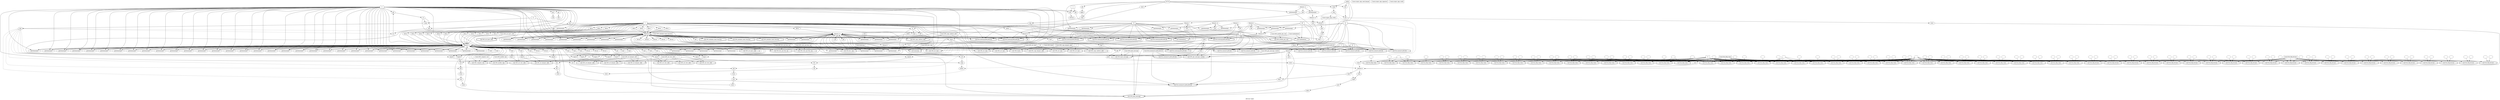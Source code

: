 digraph "DFG for 'Grafo'  "{
label="DFG for 'Grafo' ";
node_0[shape=ellipse,style=dashed,label="Memory 5"]
node_31[shape=octagon,style=solid,label="getelementptr"]
"node_0"->"node_31"
node_33[shape=octagon,style=solid,label="bitcast"]
"node_0"->"node_33"
node_56[shape=octagon,style=solid,label="getelementptr"]
"node_0"->"node_56"
node_57[shape=doubleoctagon,style=solid,label="Call randombytes"]
"node_0"->"node_57"
node_59[shape=octagon,style=solid,label="getelementptr"]
"node_0"->"node_59"
node_34[shape=doubleoctagon,style=solid,label="Call llvm.memcpy.p0i8.p0i8.i64"]
"node_0"->"node_34"
node_35[shape=octagon,style=solid,label="getelementptr"]
"node_0"->"node_35"
node_36[shape=octagon,style=solid,label="bitcast"]
"node_0"->"node_36"
node_37[shape=doubleoctagon,style=solid,label="Call llvm.memcpy.p0i8.p0i8.i64"]
"node_0"->"node_37"
node_38[shape=doubleoctagon,style=solid,label="Call SPX_initialize_hash_function"]
"node_0"->"node_38"
node_41[shape=doubleoctagon,style=solid,label="Call SPX_merkle_gen_root"]
"node_0"->"node_41"
node_128[shape=octagon,style=solid,label="getelementptr"]
"node_0"->"node_128"
node_129[shape=octagon,style=solid,label="bitcast"]
"node_0"->"node_129"
node_130[shape=doubleoctagon,style=solid,label="Call llvm.memcpy.p0i8.p0i8.i64"]
"node_0"->"node_130"
node_131[shape=octagon,style=solid,label="getelementptr"]
"node_0"->"node_131"
node_132[shape=octagon,style=solid,label="bitcast"]
"node_0"->"node_132"
node_133[shape=doubleoctagon,style=solid,label="Call llvm.memcpy.p0i8.p0i8.i64"]
"node_0"->"node_133"
node_134[shape=doubleoctagon,style=solid,label="Call SPX_initialize_hash_function"]
"node_0"->"node_134"
node_141[shape=octagon,style=solid,label="getelementptr"]
"node_0"->"node_141"
node_142[shape=doubleoctagon,style=solid,label="Call randombytes"]
"node_0"->"node_142"
node_143[shape=octagon,style=solid,label="getelementptr"]
"node_0"->"node_143"
node_144[shape=doubleoctagon,style=solid,label="Call SPX_gen_message_random"]
"node_0"->"node_144"
node_150[shape=doubleoctagon,style=solid,label="Call SPX_hash_message"]
"node_0"->"node_150"
node_168[shape=doubleoctagon,style=solid,label="Call SPX_fors_sign"]
"node_0"->"node_168"
node_207[shape=doubleoctagon,style=solid,label="Call SPX_merkle_sign"]
"node_0"->"node_207"
node_298[shape=octagon,style=solid,label="getelementptr"]
"node_0"->"node_298"
node_299[shape=octagon,style=solid,label="bitcast"]
"node_0"->"node_299"
node_300[shape=doubleoctagon,style=solid,label="Call llvm.memcpy.p0i8.p0i8.i64"]
"node_0"->"node_300"
node_301[shape=doubleoctagon,style=solid,label="Call SPX_initialize_hash_function"]
"node_0"->"node_301"
node_309[shape=doubleoctagon,style=solid,label="Call SPX_hash_message"]
"node_0"->"node_309"
node_325[shape=doubleoctagon,style=solid,label="Call SPX_fors_pk_from_sig"]
"node_0"->"node_325"
node_362[shape=doubleoctagon,style=solid,label="Call SPX_wots_pk_from_sig"]
"node_0"->"node_362"
node_369[shape=doubleoctagon,style=solid,label="Call SPX_thash"]
"node_0"->"node_369"
node_377[shape=doubleoctagon,style=solid,label="Call SPX_compute_root"]
"node_0"->"node_377"
node_480[shape=octagon,style=solid,label="phi"]
"node_0"->"node_480"
node_1[shape=octagon,style=solid,label="alloca"]
"node_1"->"node_0"
node_2[shape=box,style=solid,label="1"]
"node_2"->"node_1"
node_28[shape=doubleoctagon,style=solid,label="Call llvm.memcpy.p0i8.p0i8.i64"]
"node_2"->"node_28"
node_63[shape=octagon,style=solid,label="alloca"]
"node_2"->"node_63"
node_64[shape=octagon,style=solid,label="alloca"]
"node_2"->"node_64"
node_66[shape=octagon,style=solid,label="alloca"]
"node_2"->"node_66"
node_68[shape=octagon,style=solid,label="alloca"]
"node_2"->"node_68"
node_69[shape=octagon,style=solid,label="alloca"]
"node_2"->"node_69"
node_70[shape=octagon,style=solid,label="alloca"]
"node_2"->"node_70"
node_71[shape=octagon,style=solid,label="alloca"]
"node_2"->"node_71"
node_72[shape=octagon,style=solid,label="alloca"]
"node_2"->"node_72"
node_19[shape=doubleoctagon,style=solid,label="Call llvm.memcpy.p0i8.p0i8.i64"]
"node_2"->"node_19"
"node_2"->"node_34"
"node_2"->"node_35"
"node_2"->"node_37"
node_45[shape=doubleoctagon,style=solid,label="Call llvm.memcpy.p0i8.p0i8.i64"]
"node_2"->"node_45"
node_46[shape=octagon,style=solid,label="alloca"]
"node_2"->"node_46"
"node_2"->"node_128"
"node_2"->"node_130"
"node_2"->"node_133"
node_180[shape=octagon,style=solid,label="add"]
"node_2"->"node_180"
node_455[shape=doubleoctagon,style=solid,label="Call llvm.memset.p0i8.i64"]
"node_2"->"node_455"
node_230[shape=octagon,style=solid,label="alloca"]
"node_2"->"node_230"
node_231[shape=octagon,style=solid,label="alloca"]
"node_2"->"node_231"
node_232[shape=octagon,style=solid,label="alloca"]
"node_2"->"node_232"
node_233[shape=octagon,style=solid,label="alloca"]
"node_2"->"node_233"
node_234[shape=octagon,style=solid,label="alloca"]
"node_2"->"node_234"
node_235[shape=octagon,style=solid,label="alloca"]
"node_2"->"node_235"
node_236[shape=octagon,style=solid,label="alloca"]
"node_2"->"node_236"
node_237[shape=octagon,style=solid,label="alloca"]
"node_2"->"node_237"
node_238[shape=octagon,style=solid,label="alloca"]
"node_2"->"node_238"
node_239[shape=octagon,style=solid,label="alloca"]
"node_2"->"node_239"
"node_2"->"node_300"
node_307[shape=doubleoctagon,style=solid,label="Call SPX_set_type"]
"node_2"->"node_307"
node_335[shape=octagon,style=solid,label="add"]
"node_2"->"node_335"
node_405[shape=octagon,style=solid,label="alloca"]
"node_2"->"node_405"
node_429[shape=doubleoctagon,style=solid,label="Call llvm.memmove.p0i8.p0i8.i64"]
"node_2"->"node_429"
node_470[shape=doubleoctagon,style=solid,label="Call llvm.memset.p0i8.i64"]
"node_2"->"node_470"
node_475[shape=doubleoctagon,style=solid,label="Call llvm.memmove.p0i8.p0i8.i64"]
"node_2"->"node_475"
node_23[shape=box,style=solid,label="0"]
"node_23"->"node_28"
"node_23"->"node_19"
"node_23"->"node_34"
"node_23"->"node_37"
"node_23"->"node_45"
node_119[shape=doubleoctagon,style=solid,label="Call llvm.memset.p0i8.i64"]
"node_23"->"node_119"
node_127[shape=doubleoctagon,style=solid,label="Call llvm.memset.p0i8.i64"]
"node_23"->"node_127"
"node_23"->"node_130"
"node_23"->"node_133"
"node_23"->"node_455"
node_284[shape=doubleoctagon,style=solid,label="Call llvm.memset.p0i8.i64"]
"node_23"->"node_284"
node_289[shape=doubleoctagon,style=solid,label="Call llvm.memset.p0i8.i64"]
"node_23"->"node_289"
node_294[shape=doubleoctagon,style=solid,label="Call llvm.memset.p0i8.i64"]
"node_23"->"node_294"
"node_23"->"node_300"
"node_23"->"node_429"
"node_23"->"node_470"
"node_23"->"node_475"
node_24[shape=box,style=solid,label="Const:llvm.memcpy.p0i8.p0i8.i64"]
"node_24"->"node_28"
"node_24"->"node_19"
"node_24"->"node_34"
"node_24"->"node_37"
"node_24"->"node_45"
"node_24"->"node_130"
"node_24"->"node_133"
"node_24"->"node_300"
node_25[shape=ellipse,style=dashed,label="Memory 6"]
"node_25"->"node_28"
"node_25"->"node_41"
"node_25"->"node_45"
node_26[shape=octagon,style=solid,label="getelementptr"]
"node_26"->"node_25"
node_27[shape=box,style=solid,label="32"]
"node_27"->"node_26"
node_96[shape=octagon,style=solid,label="getelementptr"]
"node_27"->"node_96"
"node_27"->"node_119"
"node_27"->"node_127"
"node_27"->"node_284"
"node_27"->"node_289"
"node_27"->"node_294"
node_29[shape=ellipse,style=dashed,label="Memory 1"]
"node_29"->"node_28"
"node_29"->"node_34"
node_43[shape=octagon,style=solid,label="getelementptr"]
"node_29"->"node_43"
node_478[shape=octagon,style=solid,label="phi"]
"node_29"->"node_478"
node_30[shape=box,style=solid,label="16"]
"node_30"->"node_28"
"node_30"->"node_34"
"node_30"->"node_37"
"node_30"->"node_43"
"node_30"->"node_45"
node_91[shape=octagon,style=solid,label="getelementptr"]
"node_30"->"node_91"
"node_30"->"node_130"
"node_30"->"node_133"
"node_30"->"node_142"
node_152[shape=octagon,style=solid,label="getelementptr"]
"node_30"->"node_152"
node_398[shape=doubleoctagon,style=solid,label="Call memcmp"]
"node_30"->"node_398"
node_258[shape=octagon,style=solid,label="getelementptr"]
"node_30"->"node_258"
"node_30"->"node_300"
node_311[shape=octagon,style=solid,label="getelementptr"]
"node_30"->"node_311"
"node_31"->"node_0"
node_32[shape=box,style=solid,label="0"]
"node_32"->"node_31"
"node_32"->"node_56"
"node_32"->"node_59"
"node_32"->"node_35"
node_190[shape=octagon,style=solid,label="getelementptr"]
"node_32"->"node_190"
"node_32"->"node_128"
"node_32"->"node_131"
node_135[shape=octagon,style=solid,label="getelementptr"]
"node_32"->"node_135"
node_136[shape=doubleoctagon,style=solid,label="Call SPX_set_type"]
"node_32"->"node_136"
node_138[shape=octagon,style=solid,label="getelementptr"]
"node_32"->"node_138"
"node_32"->"node_141"
"node_32"->"node_143"
node_149[shape=octagon,style=solid,label="getelementptr"]
"node_32"->"node_149"
node_155[shape=octagon,style=solid,label="getelementptr"]
"node_32"->"node_155"
node_160[shape=octagon,style=solid,label="getelementptr"]
"node_32"->"node_160"
node_165[shape=octagon,style=solid,label="getelementptr"]
"node_32"->"node_165"
node_166[shape=octagon,style=solid,label="getelementptr"]
"node_32"->"node_166"
node_167[shape=octagon,style=solid,label="getelementptr"]
"node_32"->"node_167"
node_178[shape=octagon,style=solid,label="phi"]
"node_32"->"node_178"
node_187[shape=octagon,style=solid,label="getelementptr"]
"node_32"->"node_187"
node_396[shape=octagon,style=solid,label="getelementptr"]
"node_32"->"node_396"
node_348[shape=octagon,style=solid,label="getelementptr"]
"node_32"->"node_348"
node_349[shape=octagon,style=solid,label="getelementptr"]
"node_32"->"node_349"
node_351[shape=octagon,style=solid,label="getelementptr"]
"node_32"->"node_351"
node_355[shape=octagon,style=solid,label="getelementptr"]
"node_32"->"node_355"
node_194[shape=octagon,style=solid,label="getelementptr"]
"node_32"->"node_194"
node_195[shape=octagon,style=solid,label="getelementptr"]
"node_32"->"node_195"
node_198[shape=octagon,style=solid,label="getelementptr"]
"node_32"->"node_198"
node_202[shape=octagon,style=solid,label="getelementptr"]
"node_32"->"node_202"
node_203[shape=octagon,style=solid,label="getelementptr"]
"node_32"->"node_203"
node_204[shape=octagon,style=solid,label="getelementptr"]
"node_32"->"node_204"
"node_32"->"node_298"
node_302[shape=octagon,style=solid,label="getelementptr"]
"node_32"->"node_302"
node_303[shape=doubleoctagon,style=solid,label="Call SPX_set_type"]
"node_32"->"node_303"
node_304[shape=octagon,style=solid,label="getelementptr"]
"node_32"->"node_304"
node_306[shape=octagon,style=solid,label="getelementptr"]
"node_32"->"node_306"
node_308[shape=octagon,style=solid,label="getelementptr"]
"node_32"->"node_308"
node_314[shape=octagon,style=solid,label="getelementptr"]
"node_32"->"node_314"
node_318[shape=octagon,style=solid,label="getelementptr"]
"node_32"->"node_318"
node_322[shape=octagon,style=solid,label="getelementptr"]
"node_32"->"node_322"
node_323[shape=octagon,style=solid,label="getelementptr"]
"node_32"->"node_323"
node_324[shape=octagon,style=solid,label="getelementptr"]
"node_32"->"node_324"
node_333[shape=octagon,style=solid,label="phi"]
"node_32"->"node_333"
node_342[shape=octagon,style=solid,label="getelementptr"]
"node_32"->"node_342"
node_344[shape=octagon,style=solid,label="getelementptr"]
"node_32"->"node_344"
node_356[shape=octagon,style=solid,label="getelementptr"]
"node_32"->"node_356"
node_359[shape=octagon,style=solid,label="getelementptr"]
"node_32"->"node_359"
node_360[shape=octagon,style=solid,label="getelementptr"]
"node_32"->"node_360"
node_361[shape=octagon,style=solid,label="getelementptr"]
"node_32"->"node_361"
node_366[shape=octagon,style=solid,label="getelementptr"]
"node_32"->"node_366"
node_367[shape=octagon,style=solid,label="getelementptr"]
"node_32"->"node_367"
node_368[shape=octagon,style=solid,label="getelementptr"]
"node_32"->"node_368"
node_372[shape=octagon,style=solid,label="getelementptr"]
"node_32"->"node_372"
node_373[shape=octagon,style=solid,label="getelementptr"]
"node_32"->"node_373"
node_376[shape=octagon,style=solid,label="getelementptr"]
"node_32"->"node_376"
"node_32"->"node_377"
node_401[shape=octagon,style=solid,label="icmp"]
"node_32"->"node_401"
node_403[shape=octagon,style=solid,label="phi"]
"node_32"->"node_403"
node_469[shape=octagon,style=solid,label="icmp"]
"node_32"->"node_469"
node_477[shape=octagon,style=solid,label="phi"]
"node_32"->"node_477"
node_481[shape=octagon,style=solid,label="phi"]
"node_32"->"node_481"
node_487[shape=octagon,style=solid,label="phi"]
"node_32"->"node_487"
"node_33"->"node_0"
node_5[shape=box,style=solid,label="0"]
node_9[shape=doubleoctagon,style=solid,label="Call llvm.dbg.value"]
"node_5"->"node_9"
node_73[shape=doubleoctagon,style=solid,label="Call llvm.dbg.value"]
"node_5"->"node_73"
node_76[shape=doubleoctagon,style=solid,label="Call llvm.dbg.value"]
"node_5"->"node_76"
node_12[shape=doubleoctagon,style=solid,label="Call llvm.dbg.value"]
"node_5"->"node_12"
node_3[shape=doubleoctagon,style=solid,label="Call llvm.dbg.value"]
"node_5"->"node_3"
node_47[shape=doubleoctagon,style=solid,label="Call llvm.dbg.value"]
"node_5"->"node_47"
node_50[shape=doubleoctagon,style=solid,label="Call llvm.dbg.value"]
"node_5"->"node_50"
node_79[shape=doubleoctagon,style=solid,label="Call llvm.dbg.value"]
"node_5"->"node_79"
node_82[shape=doubleoctagon,style=solid,label="Call llvm.dbg.value"]
"node_5"->"node_82"
node_85[shape=doubleoctagon,style=solid,label="Call llvm.dbg.value"]
"node_5"->"node_85"
node_93[shape=doubleoctagon,style=solid,label="Call llvm.dbg.value"]
"node_5"->"node_93"
node_97[shape=doubleoctagon,style=solid,label="Call llvm.dbg.value"]
"node_5"->"node_97"
node_225[shape=doubleoctagon,style=solid,label="Call llvm.dbg.value"]
"node_5"->"node_225"
node_153[shape=doubleoctagon,style=solid,label="Call llvm.dbg.value"]
"node_5"->"node_153"
node_172[shape=doubleoctagon,style=solid,label="Call llvm.dbg.value"]
"node_5"->"node_172"
node_174[shape=doubleoctagon,style=solid,label="Call llvm.dbg.value"]
"node_5"->"node_174"
node_209[shape=doubleoctagon,style=solid,label="Call llvm.dbg.value"]
"node_5"->"node_209"
node_449[shape=doubleoctagon,style=solid,label="Call llvm.dbg.value"]
"node_5"->"node_449"
node_456[shape=octagon,style=solid,label="store"]
"node_5"->"node_456"
node_240[shape=doubleoctagon,style=solid,label="Call llvm.dbg.value"]
"node_5"->"node_240"
node_243[shape=doubleoctagon,style=solid,label="Call llvm.dbg.value"]
"node_5"->"node_243"
node_246[shape=doubleoctagon,style=solid,label="Call llvm.dbg.value"]
"node_5"->"node_246"
node_249[shape=doubleoctagon,style=solid,label="Call llvm.dbg.value"]
"node_5"->"node_249"
node_252[shape=doubleoctagon,style=solid,label="Call llvm.dbg.value"]
"node_5"->"node_252"
node_259[shape=doubleoctagon,style=solid,label="Call llvm.dbg.value"]
"node_5"->"node_259"
node_312[shape=doubleoctagon,style=solid,label="Call llvm.dbg.value"]
"node_5"->"node_312"
node_328[shape=doubleoctagon,style=solid,label="Call llvm.dbg.value"]
"node_5"->"node_328"
node_330[shape=doubleoctagon,style=solid,label="Call llvm.dbg.value"]
"node_5"->"node_330"
node_364[shape=doubleoctagon,style=solid,label="Call llvm.dbg.value"]
"node_5"->"node_364"
node_380[shape=doubleoctagon,style=solid,label="Call llvm.dbg.value"]
"node_5"->"node_380"
node_394[shape=doubleoctagon,style=solid,label="Call llvm.dbg.value"]
"node_5"->"node_394"
node_406[shape=doubleoctagon,style=solid,label="Call llvm.dbg.value"]
"node_5"->"node_406"
node_409[shape=doubleoctagon,style=solid,label="Call llvm.dbg.value"]
"node_5"->"node_409"
node_412[shape=doubleoctagon,style=solid,label="Call llvm.dbg.value"]
"node_5"->"node_412"
node_415[shape=doubleoctagon,style=solid,label="Call llvm.dbg.value"]
"node_5"->"node_415"
node_418[shape=doubleoctagon,style=solid,label="Call llvm.dbg.value"]
"node_5"->"node_418"
node_437[shape=doubleoctagon,style=solid,label="Call llvm.dbg.value"]
"node_5"->"node_437"
node_440[shape=doubleoctagon,style=solid,label="Call llvm.dbg.value"]
"node_5"->"node_440"
node_443[shape=doubleoctagon,style=solid,label="Call llvm.dbg.value"]
"node_5"->"node_443"
node_446[shape=doubleoctagon,style=solid,label="Call llvm.dbg.value"]
"node_5"->"node_446"
node_471[shape=octagon,style=solid,label="store"]
"node_5"->"node_471"
node_8[shape=box,style=solid,label="Const:llvm.dbg.value"]
"node_8"->"node_9"
"node_8"->"node_73"
"node_8"->"node_76"
"node_8"->"node_12"
"node_8"->"node_3"
"node_8"->"node_47"
"node_8"->"node_50"
"node_8"->"node_79"
"node_8"->"node_82"
"node_8"->"node_85"
"node_8"->"node_93"
"node_8"->"node_97"
"node_8"->"node_225"
"node_8"->"node_153"
"node_8"->"node_172"
"node_8"->"node_174"
"node_8"->"node_209"
"node_8"->"node_449"
"node_8"->"node_240"
"node_8"->"node_243"
"node_8"->"node_246"
"node_8"->"node_249"
"node_8"->"node_252"
"node_8"->"node_259"
"node_8"->"node_312"
"node_8"->"node_328"
"node_8"->"node_330"
"node_8"->"node_364"
"node_8"->"node_380"
"node_8"->"node_394"
"node_8"->"node_406"
"node_8"->"node_409"
"node_8"->"node_412"
"node_8"->"node_415"
"node_8"->"node_418"
"node_8"->"node_437"
"node_8"->"node_440"
"node_8"->"node_443"
"node_8"->"node_446"
node_53[shape=doubleoctagon,style=solid,label="Call llvm.dbg.declare"]
node_54[shape=ellipse,style=solid,label=""]
"node_54"->"node_53"
node_55[shape=ellipse,style=solid,label=""]
"node_55"->"node_53"
"node_56"->"node_0"
node_58[shape=box,style=solid,label="Const:randombytes"]
"node_58"->"node_57"
"node_58"->"node_142"
"node_59"->"node_0"
node_60[shape=ellipse,style=solid,label="call"]
node_494[shape=box,style=solid,label="Const:crypto_sign_verify"]
node_397[shape=ellipse,style=solid,label="call"]
"node_494"->"node_397" [style=dashed]
node_295[shape=ellipse,style=solid,label="cmp"]
"node_494"->"node_295" [style=dashed]
node_400[shape=ellipse,style=solid,label="tobool"]
"node_494"->"node_400" [style=dashed]
node_402[shape=ellipse,style=solid,label="retval.0"]
"node_494"->"node_402" [style=dashed]
node_62[shape=box,style=solid,label="Const:crypto_sign_seed_keypair"]
"node_63"->"node_0"
"node_64"->"node_0"
node_65[shape=ellipse,style=dashed,label="Memory 11"]
"node_65"->"node_190"
node_192[shape=octagon,style=solid,label="load"]
"node_65"->"node_192"
node_118[shape=octagon,style=solid,label="bitcast"]
"node_65"->"node_118"
"node_65"->"node_119"
node_126[shape=octagon,style=solid,label="bitcast"]
"node_65"->"node_126"
"node_65"->"node_127"
"node_65"->"node_135"
"node_65"->"node_136"
"node_65"->"node_138"
node_139[shape=doubleoctagon,style=solid,label="Call SPX_set_type"]
"node_65"->"node_139"
"node_65"->"node_144"
"node_65"->"node_149"
"node_65"->"node_150"
"node_65"->"node_155"
node_157[shape=octagon,style=solid,label="load"]
"node_65"->"node_157"
node_158[shape=doubleoctagon,style=solid,label="Call SPX_set_tree_addr"]
"node_65"->"node_158"
"node_65"->"node_160"
node_162[shape=octagon,style=solid,label="load"]
"node_65"->"node_162"
node_163[shape=doubleoctagon,style=solid,label="Call SPX_set_keypair_addr"]
"node_65"->"node_163"
"node_65"->"node_166"
"node_65"->"node_167"
"node_65"->"node_168"
"node_65"->"node_187"
"node_65"->"node_396"
"node_65"->"node_398"
"node_65"->"node_348"
"node_65"->"node_349"
node_350[shape=doubleoctagon,style=solid,label="Call SPX_copy_subtree_addr"]
"node_65"->"node_350"
"node_65"->"node_351"
node_353[shape=octagon,style=solid,label="load"]
"node_65"->"node_353"
node_354[shape=doubleoctagon,style=solid,label="Call SPX_set_keypair_addr"]
"node_65"->"node_354"
"node_65"->"node_355"
"node_65"->"node_194"
"node_65"->"node_195"
"node_65"->"node_198"
node_200[shape=octagon,style=solid,label="load"]
"node_65"->"node_200"
"node_65"->"node_203"
"node_65"->"node_204"
node_206[shape=octagon,style=solid,label="load"]
"node_65"->"node_206"
node_212[shape=octagon,style=solid,label="load"]
"node_65"->"node_212"
node_220[shape=octagon,style=solid,label="load"]
"node_65"->"node_220"
"node_65"->"node_455"
node_283[shape=octagon,style=solid,label="bitcast"]
"node_65"->"node_283"
"node_65"->"node_284"
node_288[shape=octagon,style=solid,label="bitcast"]
"node_65"->"node_288"
"node_65"->"node_289"
node_293[shape=octagon,style=solid,label="bitcast"]
"node_65"->"node_293"
"node_65"->"node_294"
"node_65"->"node_302"
"node_65"->"node_303"
"node_65"->"node_304"
node_305[shape=doubleoctagon,style=solid,label="Call SPX_set_type"]
"node_65"->"node_305"
"node_65"->"node_306"
"node_65"->"node_307"
"node_65"->"node_308"
"node_65"->"node_309"
"node_65"->"node_314"
node_316[shape=octagon,style=solid,label="load"]
"node_65"->"node_316"
node_317[shape=doubleoctagon,style=solid,label="Call SPX_set_tree_addr"]
"node_65"->"node_317"
"node_65"->"node_318"
node_320[shape=octagon,style=solid,label="load"]
"node_65"->"node_320"
node_321[shape=doubleoctagon,style=solid,label="Call SPX_set_keypair_addr"]
"node_65"->"node_321"
"node_65"->"node_322"
"node_65"->"node_323"
"node_65"->"node_324"
"node_65"->"node_325"
node_327[shape=octagon,style=solid,label="getelementptr"]
"node_65"->"node_327"
node_336[shape=octagon,style=solid,label="phi"]
"node_65"->"node_336"
node_337[shape=octagon,style=solid,label="getelementptr"]
"node_65"->"node_337"
node_338[shape=octagon,style=solid,label="getelementptr"]
"node_65"->"node_338"
"node_65"->"node_342"
node_343[shape=doubleoctagon,style=solid,label="Call SPX_set_layer_addr"]
"node_65"->"node_343"
"node_65"->"node_344"
node_346[shape=octagon,style=solid,label="load"]
"node_65"->"node_346"
node_347[shape=doubleoctagon,style=solid,label="Call SPX_set_tree_addr"]
"node_65"->"node_347"
"node_65"->"node_356"
node_357[shape=doubleoctagon,style=solid,label="Call SPX_copy_keypair_addr"]
"node_65"->"node_357"
"node_65"->"node_359"
"node_65"->"node_360"
"node_65"->"node_361"
"node_65"->"node_362"
"node_65"->"node_366"
"node_65"->"node_367"
"node_65"->"node_368"
"node_65"->"node_369"
"node_65"->"node_372"
"node_65"->"node_373"
node_375[shape=octagon,style=solid,label="load"]
"node_65"->"node_375"
"node_65"->"node_376"
"node_65"->"node_377"
node_383[shape=octagon,style=solid,label="load"]
"node_65"->"node_383"
node_390[shape=octagon,style=solid,label="load"]
"node_65"->"node_390"
"node_65"->"node_429"
"node_65"->"node_470"
"node_65"->"node_475"
"node_66"->"node_65"
node_67[shape=ellipse,style=dashed,label="Memory 13"]
node_193[shape=doubleoctagon,style=solid,label="Call SPX_set_tree_addr"]
"node_67"->"node_193"
"node_67"->"node_133"
"node_67"->"node_150"
"node_67"->"node_165"
"node_67"->"node_168"
node_170[shape=octagon,style=solid,label="getelementptr"]
"node_67"->"node_170"
node_181[shape=octagon,style=solid,label="phi"]
"node_67"->"node_181"
node_182[shape=octagon,style=solid,label="getelementptr"]
"node_67"->"node_182"
node_188[shape=doubleoctagon,style=solid,label="Call SPX_set_layer_addr"]
"node_67"->"node_188"
node_196[shape=doubleoctagon,style=solid,label="Call SPX_copy_subtree_addr"]
"node_67"->"node_196"
node_201[shape=doubleoctagon,style=solid,label="Call SPX_set_keypair_addr"]
"node_67"->"node_201"
"node_67"->"node_202"
"node_67"->"node_207"
"node_67"->"node_258"
"node_67"->"node_300"
"node_67"->"node_309"
node_492[shape=octagon,style=solid,label="phi"]
"node_67"->"node_492"
"node_68"->"node_67"
"node_69"->"node_65"
"node_70"->"node_65"
"node_71"->"node_65"
"node_72"->"node_65"
node_74[shape=ellipse,style=solid,label=""]
"node_74"->"node_73"
node_75[shape=ellipse,style=solid,label=""]
"node_75"->"node_73"
"node_75"->"node_153"
"node_75"->"node_172"
"node_75"->"node_209"
node_77[shape=ellipse,style=solid,label=""]
"node_77"->"node_76"
node_78[shape=ellipse,style=solid,label=""]
"node_78"->"node_76"
node_13[shape=ellipse,style=solid,label=""]
"node_13"->"node_12"
node_14[shape=ellipse,style=solid,label=""]
"node_14"->"node_12"
node_10[shape=ellipse,style=solid,label=""]
"node_10"->"node_9"
node_11[shape=ellipse,style=solid,label=""]
"node_11"->"node_9"
node_7[shape=ellipse,style=solid,label=""]
"node_7"->"node_9"
"node_7"->"node_53"
"node_7"->"node_73"
"node_7"->"node_76"
"node_7"->"node_12"
node_15[shape=doubleoctagon,style=solid,label="Call llvm.dbg.declare"]
"node_7"->"node_15"
"node_7"->"node_3"
"node_7"->"node_47"
"node_7"->"node_50"
"node_7"->"node_79"
"node_7"->"node_82"
"node_7"->"node_85"
node_88[shape=doubleoctagon,style=solid,label="Call llvm.dbg.declare"]
"node_7"->"node_88"
"node_7"->"node_93"
"node_7"->"node_97"
node_100[shape=doubleoctagon,style=solid,label="Call llvm.dbg.declare"]
"node_7"->"node_100"
"node_7"->"node_225"
node_103[shape=doubleoctagon,style=solid,label="Call llvm.dbg.declare"]
"node_7"->"node_103"
node_106[shape=doubleoctagon,style=solid,label="Call llvm.dbg.declare"]
"node_7"->"node_106"
node_109[shape=doubleoctagon,style=solid,label="Call llvm.dbg.declare"]
"node_7"->"node_109"
node_112[shape=doubleoctagon,style=solid,label="Call llvm.dbg.declare"]
"node_7"->"node_112"
node_115[shape=doubleoctagon,style=solid,label="Call llvm.dbg.declare"]
"node_7"->"node_115"
node_123[shape=doubleoctagon,style=solid,label="Call llvm.dbg.declare"]
"node_7"->"node_123"
"node_7"->"node_153"
"node_7"->"node_172"
"node_7"->"node_174"
"node_7"->"node_209"
"node_7"->"node_449"
"node_7"->"node_240"
"node_7"->"node_243"
"node_7"->"node_246"
"node_7"->"node_249"
"node_7"->"node_252"
node_255[shape=doubleoctagon,style=solid,label="Call llvm.dbg.declare"]
"node_7"->"node_255"
"node_7"->"node_259"
node_262[shape=doubleoctagon,style=solid,label="Call llvm.dbg.declare"]
"node_7"->"node_262"
node_265[shape=doubleoctagon,style=solid,label="Call llvm.dbg.declare"]
"node_7"->"node_265"
node_268[shape=doubleoctagon,style=solid,label="Call llvm.dbg.declare"]
"node_7"->"node_268"
node_271[shape=doubleoctagon,style=solid,label="Call llvm.dbg.declare"]
"node_7"->"node_271"
node_274[shape=doubleoctagon,style=solid,label="Call llvm.dbg.declare"]
"node_7"->"node_274"
node_277[shape=doubleoctagon,style=solid,label="Call llvm.dbg.declare"]
"node_7"->"node_277"
node_280[shape=doubleoctagon,style=solid,label="Call llvm.dbg.declare"]
"node_7"->"node_280"
node_285[shape=doubleoctagon,style=solid,label="Call llvm.dbg.declare"]
"node_7"->"node_285"
node_290[shape=doubleoctagon,style=solid,label="Call llvm.dbg.declare"]
"node_7"->"node_290"
"node_7"->"node_312"
"node_7"->"node_328"
"node_7"->"node_330"
"node_7"->"node_364"
"node_7"->"node_380"
"node_7"->"node_394"
"node_7"->"node_406"
"node_7"->"node_409"
"node_7"->"node_412"
"node_7"->"node_415"
"node_7"->"node_418"
node_421[shape=doubleoctagon,style=solid,label="Call llvm.dbg.declare"]
"node_7"->"node_421"
"node_7"->"node_437"
"node_7"->"node_440"
"node_7"->"node_443"
"node_7"->"node_446"
node_16[shape=ellipse,style=solid,label=""]
"node_16"->"node_15"
node_17[shape=ellipse,style=solid,label=""]
"node_17"->"node_15"
node_18[shape=box,style=solid,label="Const:llvm.dbg.declare"]
"node_18"->"node_53"
"node_18"->"node_15"
"node_18"->"node_88"
"node_18"->"node_100"
"node_18"->"node_103"
"node_18"->"node_106"
"node_18"->"node_109"
"node_18"->"node_112"
"node_18"->"node_115"
"node_18"->"node_123"
"node_18"->"node_255"
"node_18"->"node_262"
"node_18"->"node_265"
"node_18"->"node_268"
"node_18"->"node_271"
"node_18"->"node_274"
"node_18"->"node_277"
"node_18"->"node_280"
"node_18"->"node_285"
"node_18"->"node_290"
"node_18"->"node_421"
node_20[shape=ellipse,style=dashed,label="Memory 2"]
"node_20"->"node_26"
"node_20"->"node_19"
"node_20"->"node_37"
node_40[shape=octagon,style=solid,label="getelementptr"]
"node_20"->"node_40"
node_44[shape=octagon,style=solid,label="getelementptr"]
"node_20"->"node_44"
node_479[shape=octagon,style=solid,label="phi"]
"node_20"->"node_479"
node_21[shape=ellipse,style=dashed,label="Memory 3"]
"node_21"->"node_19"
node_22[shape=box,style=solid,label="48"]
"node_22"->"node_57"
"node_22"->"node_19"
"node_22"->"node_40"
"node_22"->"node_44"
"node_22"->"node_337"
"node_35"->"node_0"
"node_36"->"node_0"
node_39[shape=box,style=solid,label="Const:SPX_initialize_hash_function"]
"node_39"->"node_38"
"node_39"->"node_134"
"node_39"->"node_301"
"node_40"->"node_25"
node_42[shape=box,style=solid,label="Const:SPX_merkle_gen_root"]
"node_42"->"node_41"
"node_43"->"node_25"
"node_44"->"node_25"
"node_46"->"node_0"
node_48[shape=ellipse,style=solid,label=""]
"node_48"->"node_47"
node_49[shape=ellipse,style=solid,label=""]
"node_49"->"node_47"
node_51[shape=ellipse,style=solid,label=""]
"node_51"->"node_50"
node_52[shape=ellipse,style=solid,label=""]
"node_52"->"node_50"
node_4[shape=ellipse,style=solid,label=""]
"node_4"->"node_3"
node_6[shape=ellipse,style=solid,label=""]
"node_6"->"node_3"
node_80[shape=ellipse,style=solid,label=""]
"node_80"->"node_79"
node_81[shape=ellipse,style=solid,label=""]
"node_81"->"node_79"
node_83[shape=ellipse,style=solid,label=""]
"node_83"->"node_82"
node_84[shape=ellipse,style=solid,label=""]
"node_84"->"node_82"
node_86[shape=ellipse,style=solid,label=""]
"node_86"->"node_85"
node_87[shape=ellipse,style=solid,label=""]
"node_87"->"node_85"
node_89[shape=ellipse,style=solid,label=""]
"node_89"->"node_88"
node_90[shape=ellipse,style=solid,label=""]
"node_90"->"node_88"
"node_91"->"node_65"
node_92[shape=ellipse,style=dashed,label="Memory 10"]
"node_92"->"node_91"
"node_92"->"node_96"
"node_92"->"node_130"
node_486[shape=octagon,style=solid,label="phi"]
"node_92"->"node_486"
node_94[shape=ellipse,style=solid,label=""]
"node_94"->"node_93"
node_95[shape=ellipse,style=solid,label=""]
"node_95"->"node_93"
"node_96"->"node_67"
node_98[shape=ellipse,style=solid,label=""]
"node_98"->"node_97"
node_99[shape=ellipse,style=solid,label=""]
"node_99"->"node_97"
node_101[shape=ellipse,style=solid,label=""]
"node_101"->"node_100"
node_102[shape=ellipse,style=solid,label=""]
"node_102"->"node_100"
node_222[shape=octagon,style=solid,label="lshr"]
node_221[shape=ellipse,style=solid,label="shr"]
"node_222"->"node_221"
node_223[shape=box,style=solid,label="3"]
"node_223"->"node_222"
node_392[shape=octagon,style=solid,label="lshr"]
"node_223"->"node_392"
node_224[shape=octagon,style=solid,label="store"]
"node_224"->"node_65"
node_226[shape=ellipse,style=solid,label=""]
"node_226"->"node_225"
node_189[shape=box,style=solid,label="Const:SPX_set_layer_addr"]
"node_189"->"node_188"
"node_189"->"node_343"
"node_190"->"node_67"
node_191[shape=ellipse,style=solid,label="tmp23"]
"node_191"->"node_193"
"node_192"->"node_191"
node_104[shape=ellipse,style=solid,label=""]
"node_104"->"node_103"
node_105[shape=ellipse,style=solid,label=""]
"node_105"->"node_103"
node_107[shape=ellipse,style=solid,label=""]
"node_107"->"node_106"
node_108[shape=ellipse,style=solid,label=""]
"node_108"->"node_106"
node_110[shape=ellipse,style=solid,label=""]
"node_110"->"node_109"
node_111[shape=ellipse,style=solid,label=""]
"node_111"->"node_109"
node_113[shape=ellipse,style=solid,label=""]
"node_113"->"node_112"
node_114[shape=ellipse,style=solid,label=""]
"node_114"->"node_112"
node_116[shape=ellipse,style=solid,label=""]
"node_116"->"node_115"
node_117[shape=ellipse,style=solid,label=""]
"node_117"->"node_115"
"node_118"->"node_65"
node_120[shape=box,style=solid,label="0"]
"node_120"->"node_119"
"node_120"->"node_127"
"node_120"->"node_455"
"node_120"->"node_284"
"node_120"->"node_289"
"node_120"->"node_294"
"node_120"->"node_470"
node_121[shape=box,style=solid,label="16"]
"node_121"->"node_119"
"node_121"->"node_127"
"node_121"->"node_284"
"node_121"->"node_289"
"node_121"->"node_294"
node_122[shape=box,style=solid,label="Const:llvm.memset.p0i8.i64"]
"node_122"->"node_119"
"node_122"->"node_127"
"node_122"->"node_455"
"node_122"->"node_284"
"node_122"->"node_289"
"node_122"->"node_294"
"node_122"->"node_470"
node_124[shape=ellipse,style=solid,label=""]
"node_124"->"node_123"
node_125[shape=ellipse,style=solid,label=""]
"node_125"->"node_123"
"node_126"->"node_65"
"node_128"->"node_0"
"node_129"->"node_0"
"node_131"->"node_0"
"node_132"->"node_0"
"node_135"->"node_65"
node_137[shape=box,style=solid,label="Const:SPX_set_type"]
"node_137"->"node_136"
"node_137"->"node_139"
"node_137"->"node_303"
"node_137"->"node_305"
"node_137"->"node_307"
"node_138"->"node_65"
node_140[shape=box,style=solid,label="2"]
"node_140"->"node_139"
"node_140"->"node_305"
"node_141"->"node_0"
"node_143"->"node_0"
node_145[shape=ellipse,style=dashed,label="Memory 7"]
"node_145"->"node_144"
"node_145"->"node_150"
"node_145"->"node_152"
"node_145"->"node_309"
"node_145"->"node_311"
node_428[shape=octagon,style=solid,label="getelementptr"]
"node_145"->"node_428"
node_482[shape=octagon,style=solid,label="phi"]
"node_145"->"node_482"
node_146[shape=ellipse,style=dashed,label="Memory 9"]
"node_146"->"node_144"
"node_146"->"node_150"
"node_146"->"node_309"
"node_146"->"node_429"
"node_146"->"node_475"
node_484[shape=octagon,style=solid,label="phi"]
"node_146"->"node_484"
node_147[shape=ellipse,style=solid,label="mlen"]
"node_147"->"node_144"
"node_147"->"node_150"
node_148[shape=box,style=solid,label="Const:SPX_gen_message_random"]
"node_148"->"node_144"
"node_149"->"node_65"
node_151[shape=box,style=solid,label="Const:SPX_hash_message"]
"node_151"->"node_150"
"node_151"->"node_309"
"node_152"->"node_67"
node_154[shape=ellipse,style=solid,label=""]
"node_154"->"node_153"
"node_155"->"node_65"
node_156[shape=ellipse,style=solid,label="tmp17"]
"node_156"->"node_158"
"node_157"->"node_156"
node_159[shape=box,style=solid,label="Const:SPX_set_tree_addr"]
"node_159"->"node_193"
"node_159"->"node_158"
"node_159"->"node_317"
"node_159"->"node_347"
"node_160"->"node_65"
node_161[shape=ellipse,style=solid,label="tmp18"]
"node_161"->"node_163"
"node_162"->"node_161"
node_164[shape=box,style=solid,label="Const:SPX_set_keypair_addr"]
"node_164"->"node_163"
"node_164"->"node_354"
"node_164"->"node_201"
"node_164"->"node_321"
"node_165"->"node_67"
"node_166"->"node_65"
"node_167"->"node_65"
node_169[shape=box,style=solid,label="Const:SPX_fors_sign"]
"node_169"->"node_168"
"node_170"->"node_67"
node_171[shape=box,style=solid,label="3600"]
"node_171"->"node_170"
"node_171"->"node_327"
node_173[shape=ellipse,style=solid,label=""]
"node_173"->"node_172"
node_175[shape=ellipse,style=solid,label=""]
"node_175"->"node_174"
"node_175"->"node_330"
node_176[shape=ellipse,style=solid,label=""]
"node_176"->"node_225"
"node_176"->"node_174"
node_177[shape=ellipse,style=solid,label="i.0"]
"node_177"->"node_180"
node_185[shape=octagon,style=solid,label="icmp"]
"node_177"->"node_185"
"node_177"->"node_188"
"node_178"->"node_177"
node_179[shape=ellipse,style=solid,label="inc"]
"node_179"->"node_178"
"node_180"->"node_179"
"node_181"->"node_67"
"node_182"->"node_67"
node_183[shape=box,style=solid,label="624"]
"node_183"->"node_182"
node_184[shape=ellipse,style=solid,label="cmp"]
"node_184"->"node_67" [style=dashed]
"node_184"->"node_191" [style=dashed]
"node_184"->"node_179" [style=dashed]
node_199[shape=ellipse,style=solid,label="tmp24"]
"node_184"->"node_199" [style=dashed]
node_205[shape=ellipse,style=solid,label="tmp26"]
"node_184"->"node_205" [style=dashed]
node_211[shape=ellipse,style=solid,label="tmp28"]
"node_184"->"node_211" [style=dashed]
node_213[shape=ellipse,style=solid,label="and"]
"node_184"->"node_213" [style=dashed]
node_216[shape=ellipse,style=solid,label="conv"]
"node_184"->"node_216" [style=dashed]
node_219[shape=ellipse,style=solid,label="tmp29"]
"node_184"->"node_219" [style=dashed]
"node_184"->"node_221" [style=dashed]
"node_185"->"node_184"
node_186[shape=box,style=solid,label="21"]
"node_186"->"node_185"
node_341[shape=octagon,style=solid,label="icmp"]
"node_186"->"node_341"
"node_187"->"node_67"
node_395[shape=ellipse,style=solid,label=""]
"node_395"->"node_394"
"node_396"->"node_65"
"node_397"->"node_401"
"node_398"->"node_397"
"node_348"->"node_65"
"node_349"->"node_65"
"node_351"->"node_65"
node_352[shape=ellipse,style=solid,label="tmp19"]
"node_352"->"node_354"
"node_353"->"node_352"
"node_355"->"node_65"
"node_194"->"node_67"
"node_195"->"node_67"
node_197[shape=box,style=solid,label="Const:SPX_copy_subtree_addr"]
"node_197"->"node_350"
"node_197"->"node_196"
"node_198"->"node_67"
"node_199"->"node_201"
"node_200"->"node_199"
"node_202"->"node_67"
"node_203"->"node_67"
"node_204"->"node_67"
"node_205"->"node_207"
"node_206"->"node_205"
node_208[shape=box,style=solid,label="Const:SPX_merkle_sign"]
"node_208"->"node_207"
node_210[shape=ellipse,style=solid,label=""]
"node_210"->"node_209"
node_214[shape=octagon,style=solid,label="and"]
"node_211"->"node_214"
"node_212"->"node_211"
node_217[shape=octagon,style=solid,label="trunc"]
"node_213"->"node_217"
"node_214"->"node_213"
node_215[shape=box,style=solid,label="7"]
"node_215"->"node_214"
node_385[shape=octagon,style=solid,label="and"]
"node_215"->"node_385"
node_218[shape=octagon,style=solid,label="store"]
"node_216"->"node_218"
"node_217"->"node_216"
"node_218"->"node_65"
"node_219"->"node_222"
"node_220"->"node_219"
"node_221"->"node_224"
node_450[shape=ellipse,style=solid,label=""]
"node_450"->"node_449"
node_451[shape=ellipse,style=solid,label=""]
"node_451"->"node_449"
node_452[shape=ellipse,style=solid,label="cmp"]
"node_452"->"node_494" [style=dashed]
node_457[shape=ellipse,style=solid,label="sub"]
"node_452"->"node_457" [style=dashed]
node_460[shape=ellipse,style=dashed,label="Memory 14"]
"node_452"->"node_460" [style=dashed]
node_463[shape=ellipse,style=solid,label="tmp9"]
"node_452"->"node_463" [style=dashed]
node_465[shape=ellipse,style=solid,label="call"]
"node_452"->"node_465" [style=dashed]
node_468[shape=ellipse,style=solid,label="tobool"]
"node_452"->"node_468" [style=dashed]
node_453[shape=octagon,style=solid,label="icmp"]
"node_453"->"node_452"
node_454[shape=ellipse,style=solid,label="smlen"]
"node_454"->"node_453"
"node_454"->"node_455"
node_458[shape=octagon,style=solid,label="sub"]
"node_454"->"node_458"
"node_454"->"node_470"
node_435[shape=ellipse,style=dashed,label="Memory 0"]
"node_456"->"node_435"
node_227[shape=ellipse,style=dashed,label="Memory 8"]
node_432[shape=octagon,style=solid,label="load"]
"node_227"->"node_432"
node_483[shape=octagon,style=solid,label="phi"]
"node_227"->"node_483"
node_228[shape=octagon,style=solid,label="store"]
"node_228"->"node_227"
node_229[shape=box,style=solid,label="16720"]
"node_229"->"node_453"
"node_229"->"node_228"
node_296[shape=octagon,style=solid,label="icmp"]
"node_229"->"node_296"
"node_229"->"node_428"
"node_229"->"node_458"
node_461[shape=octagon,style=solid,label="getelementptr"]
"node_229"->"node_461"
node_472[shape=octagon,style=solid,label="getelementptr"]
"node_229"->"node_472"
node_489[shape=octagon,style=solid,label="phi"]
"node_229"->"node_489"
"node_230"->"node_0"
"node_231"->"node_65"
"node_232"->"node_65"
"node_233"->"node_65"
"node_234"->"node_65"
"node_235"->"node_65"
"node_236"->"node_65"
"node_237"->"node_65"
"node_238"->"node_65"
"node_239"->"node_65"
node_241[shape=ellipse,style=solid,label=""]
"node_241"->"node_240"
node_242[shape=ellipse,style=solid,label=""]
"node_242"->"node_240"
"node_242"->"node_312"
"node_242"->"node_328"
"node_242"->"node_364"
"node_242"->"node_380"
node_244[shape=ellipse,style=solid,label=""]
"node_244"->"node_243"
node_245[shape=ellipse,style=solid,label=""]
"node_245"->"node_243"
node_247[shape=ellipse,style=solid,label=""]
"node_247"->"node_246"
node_248[shape=ellipse,style=solid,label=""]
"node_248"->"node_246"
node_250[shape=ellipse,style=solid,label=""]
"node_250"->"node_249"
node_251[shape=ellipse,style=solid,label=""]
"node_251"->"node_249"
node_253[shape=ellipse,style=solid,label=""]
"node_253"->"node_252"
node_254[shape=ellipse,style=solid,label=""]
"node_254"->"node_252"
node_256[shape=ellipse,style=solid,label=""]
"node_256"->"node_255"
node_257[shape=ellipse,style=solid,label=""]
"node_257"->"node_255"
"node_258"->"node_65"
node_260[shape=ellipse,style=solid,label=""]
"node_260"->"node_259"
node_261[shape=ellipse,style=solid,label=""]
"node_261"->"node_259"
node_263[shape=ellipse,style=solid,label=""]
"node_263"->"node_262"
node_264[shape=ellipse,style=solid,label=""]
"node_264"->"node_262"
node_266[shape=ellipse,style=solid,label=""]
"node_266"->"node_265"
node_267[shape=ellipse,style=solid,label=""]
"node_267"->"node_265"
node_269[shape=ellipse,style=solid,label=""]
"node_269"->"node_268"
node_270[shape=ellipse,style=solid,label=""]
"node_270"->"node_268"
node_272[shape=ellipse,style=solid,label=""]
"node_272"->"node_271"
node_273[shape=ellipse,style=solid,label=""]
"node_273"->"node_271"
node_275[shape=ellipse,style=solid,label=""]
"node_275"->"node_274"
node_276[shape=ellipse,style=solid,label=""]
"node_276"->"node_274"
node_278[shape=ellipse,style=solid,label=""]
"node_278"->"node_277"
node_279[shape=ellipse,style=solid,label=""]
"node_279"->"node_277"
node_281[shape=ellipse,style=solid,label=""]
"node_281"->"node_280"
node_282[shape=ellipse,style=solid,label=""]
"node_282"->"node_280"
"node_283"->"node_65"
node_286[shape=ellipse,style=solid,label=""]
"node_286"->"node_285"
node_287[shape=ellipse,style=solid,label=""]
"node_287"->"node_285"
"node_288"->"node_65"
node_291[shape=ellipse,style=solid,label=""]
"node_291"->"node_290"
node_292[shape=ellipse,style=solid,label=""]
"node_292"->"node_290"
"node_293"->"node_65"
"node_295"->"node_0" [style=dashed]
"node_295"->"node_65" [style=dashed]
node_315[shape=ellipse,style=solid,label="tmp12"]
"node_295"->"node_315" [style=dashed]
node_319[shape=ellipse,style=solid,label="tmp13"]
"node_295"->"node_319" [style=dashed]
node_332[shape=ellipse,style=solid,label="i.0"]
"node_295"->"node_332" [style=dashed]
node_340[shape=ellipse,style=solid,label="cmp11"]
"node_295"->"node_340" [style=dashed]
"node_296"->"node_295"
node_297[shape=ellipse,style=solid,label="siglen"]
"node_297"->"node_296"
"node_298"->"node_0"
"node_299"->"node_0"
"node_302"->"node_65"
"node_304"->"node_65"
"node_306"->"node_65"
"node_308"->"node_65"
node_310[shape=ellipse,style=solid,label="mlen"]
"node_310"->"node_309"
"node_311"->"node_65"
node_313[shape=ellipse,style=solid,label=""]
"node_313"->"node_312"
"node_314"->"node_65"
"node_315"->"node_317"
"node_316"->"node_315"
"node_318"->"node_65"
"node_319"->"node_321"
"node_320"->"node_319"
"node_322"->"node_65"
"node_323"->"node_65"
"node_324"->"node_65"
node_326[shape=box,style=solid,label="Const:SPX_fors_pk_from_sig"]
"node_326"->"node_325"
"node_327"->"node_65"
node_329[shape=ellipse,style=solid,label=""]
"node_329"->"node_328"
node_331[shape=ellipse,style=solid,label=""]
"node_331"->"node_330"
"node_331"->"node_394"
"node_332"->"node_335"
"node_332"->"node_341"
"node_332"->"node_343"
"node_333"->"node_332"
node_334[shape=ellipse,style=solid,label="inc"]
"node_334"->"node_333"
"node_335"->"node_334"
"node_336"->"node_65"
"node_337"->"node_65"
"node_338"->"node_65"
node_339[shape=box,style=solid,label="576"]
"node_339"->"node_338"
"node_340"->"node_65" [style=dashed]
"node_340"->"node_352" [style=dashed]
"node_340"->"node_334" [style=dashed]
node_345[shape=ellipse,style=solid,label="tmp18"]
"node_340"->"node_345" [style=dashed]
node_374[shape=ellipse,style=solid,label="tmp22"]
"node_340"->"node_374" [style=dashed]
node_382[shape=ellipse,style=solid,label="tmp25"]
"node_340"->"node_382" [style=dashed]
node_384[shape=ellipse,style=solid,label="and"]
"node_340"->"node_384" [style=dashed]
node_386[shape=ellipse,style=solid,label="conv"]
"node_340"->"node_386" [style=dashed]
node_389[shape=ellipse,style=solid,label="tmp26"]
"node_340"->"node_389" [style=dashed]
node_391[shape=ellipse,style=solid,label="shr"]
"node_340"->"node_391" [style=dashed]
"node_341"->"node_340"
"node_342"->"node_65"
"node_344"->"node_65"
"node_345"->"node_347"
"node_346"->"node_345"
"node_356"->"node_65"
node_358[shape=box,style=solid,label="Const:SPX_copy_keypair_addr"]
"node_358"->"node_357"
"node_359"->"node_65"
"node_360"->"node_65"
"node_361"->"node_65"
node_363[shape=box,style=solid,label="Const:SPX_wots_pk_from_sig"]
"node_363"->"node_362"
node_365[shape=ellipse,style=solid,label=""]
"node_365"->"node_364"
"node_366"->"node_65"
"node_367"->"node_65"
"node_368"->"node_65"
node_370[shape=box,style=solid,label="36"]
"node_370"->"node_369"
node_371[shape=box,style=solid,label="Const:SPX_thash"]
"node_371"->"node_369"
"node_372"->"node_65"
"node_373"->"node_65"
"node_374"->"node_377"
"node_375"->"node_374"
"node_376"->"node_65"
node_378[shape=box,style=solid,label="3"]
"node_378"->"node_377"
node_379[shape=box,style=solid,label="Const:SPX_compute_root"]
"node_379"->"node_377"
node_381[shape=ellipse,style=solid,label=""]
"node_381"->"node_380"
"node_382"->"node_385"
"node_383"->"node_382"
node_387[shape=octagon,style=solid,label="trunc"]
"node_384"->"node_387"
"node_385"->"node_384"
node_388[shape=octagon,style=solid,label="store"]
"node_386"->"node_388"
"node_387"->"node_386"
"node_388"->"node_65"
"node_389"->"node_392"
"node_390"->"node_389"
node_393[shape=octagon,style=solid,label="store"]
"node_391"->"node_393"
"node_392"->"node_391"
"node_393"->"node_65"
node_399[shape=box,style=solid,label="Const:memcmp"]
"node_399"->"node_398"
"node_401"->"node_400"
node_493[shape=octagon,style=solid,label="phi"]
"node_402"->"node_493"
"node_403"->"node_402"
node_404[shape=box,style=solid,label="-1"]
"node_404"->"node_403"
"node_404"->"node_477"
"node_405"->"node_227"
node_407[shape=ellipse,style=solid,label=""]
"node_407"->"node_406"
node_408[shape=ellipse,style=solid,label=""]
"node_408"->"node_406"
node_410[shape=ellipse,style=solid,label=""]
"node_410"->"node_409"
node_411[shape=ellipse,style=solid,label=""]
"node_411"->"node_409"
node_413[shape=ellipse,style=solid,label=""]
"node_413"->"node_412"
node_414[shape=ellipse,style=solid,label=""]
"node_414"->"node_412"
node_416[shape=ellipse,style=solid,label=""]
"node_416"->"node_415"
node_417[shape=ellipse,style=solid,label=""]
"node_417"->"node_415"
node_419[shape=ellipse,style=solid,label=""]
"node_419"->"node_418"
node_420[shape=ellipse,style=solid,label=""]
"node_420"->"node_418"
node_422[shape=ellipse,style=solid,label=""]
"node_422"->"node_421"
node_423[shape=ellipse,style=solid,label=""]
"node_423"->"node_421"
node_424[shape=ellipse,style=solid,label="call"]
node_488[shape=octagon,style=solid,label="phi"]
"node_488"->"node_145"
node_426[shape=ellipse,style=solid,label="mlen"]
"node_426"->"node_429"
node_434[shape=octagon,style=solid,label="add"]
"node_426"->"node_434"
node_485[shape=octagon,style=solid,label="phi"]
"node_426"->"node_485"
node_427[shape=box,style=solid,label="Const:crypto_sign_signature"]
"node_428"->"node_65"
node_430[shape=box,style=solid,label="Const:llvm.memmove.p0i8.p0i8.i64"]
"node_430"->"node_429"
"node_430"->"node_475"
node_431[shape=ellipse,style=solid,label="tmp7"]
"node_431"->"node_434"
"node_432"->"node_431"
node_433[shape=ellipse,style=solid,label="add"]
node_436[shape=octagon,style=solid,label="store"]
"node_433"->"node_436"
"node_434"->"node_433"
node_464[shape=octagon,style=solid,label="load"]
"node_435"->"node_464"
node_474[shape=octagon,style=solid,label="load"]
"node_435"->"node_474"
"node_436"->"node_435"
node_438[shape=ellipse,style=solid,label=""]
"node_438"->"node_437"
node_439[shape=ellipse,style=solid,label=""]
"node_439"->"node_437"
node_441[shape=ellipse,style=solid,label=""]
"node_441"->"node_440"
node_442[shape=ellipse,style=solid,label=""]
"node_442"->"node_440"
node_444[shape=ellipse,style=solid,label=""]
"node_444"->"node_443"
node_445[shape=ellipse,style=solid,label=""]
"node_445"->"node_443"
node_447[shape=ellipse,style=solid,label=""]
"node_447"->"node_446"
node_448[shape=ellipse,style=solid,label=""]
"node_448"->"node_446"
node_459[shape=octagon,style=solid,label="store"]
"node_457"->"node_459"
"node_458"->"node_457"
"node_459"->"node_435"
node_490[shape=octagon,style=solid,label="phi"]
"node_460"->"node_490"
"node_461"->"node_460"
node_462[shape=ellipse,style=dashed,label="Memory 12"]
"node_462"->"node_488"
"node_462"->"node_461"
"node_462"->"node_472"
node_491[shape=octagon,style=solid,label="phi"]
"node_463"->"node_491"
"node_464"->"node_463"
"node_465"->"node_469"
node_467[shape=box,style=solid,label="Const:crypto_sign_verify"]
"node_468"->"node_146" [style=dashed]
node_473[shape=ellipse,style=solid,label="tmp17"]
"node_468"->"node_473" [style=dashed]
"node_469"->"node_468"
"node_471"->"node_435"
"node_472"->"node_146"
"node_473"->"node_475"
"node_474"->"node_473"
node_476[shape=ellipse,style=solid,label="retval.0"]
"node_477"->"node_476"
"node_478"->"node_29"
"node_479"->"node_20"
"node_480"->"node_21"
"node_481"->"node_60"
"node_482"->"node_145"
"node_483"->"node_227"
"node_484"->"node_146"
"node_485"->"node_147"
"node_486"->"node_92"
"node_487"->"node_424"
"node_489"->"node_297"
"node_490"->"node_146"
"node_491"->"node_310"
"node_492"->"node_67"
"node_493"->"node_465"
}

